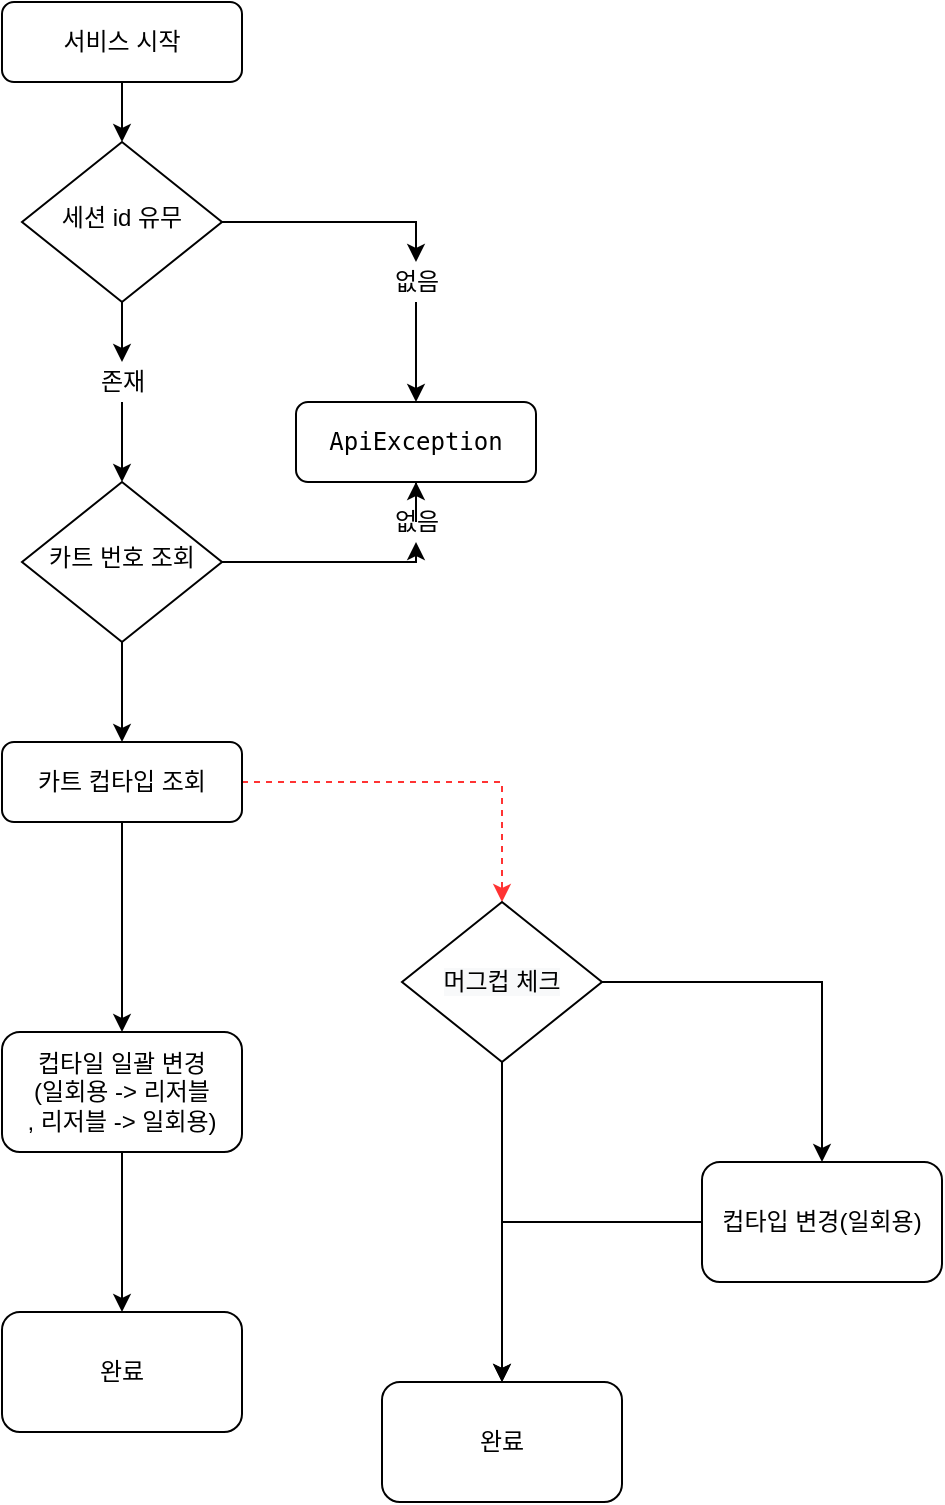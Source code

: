 <mxfile version="14.4.2" type="github">
  <diagram id="C5RBs43oDa-KdzZeNtuy" name="Page-1">
    <mxGraphModel dx="920" dy="514" grid="1" gridSize="10" guides="1" tooltips="1" connect="1" arrows="1" fold="1" page="1" pageScale="1" pageWidth="827" pageHeight="1169" math="0" shadow="0">
      <root>
        <mxCell id="WIyWlLk6GJQsqaUBKTNV-0" />
        <mxCell id="WIyWlLk6GJQsqaUBKTNV-1" parent="WIyWlLk6GJQsqaUBKTNV-0" />
        <mxCell id="5xYWBBhltAUCPFCoQw9m-28" style="edgeStyle=orthogonalEdgeStyle;rounded=0;orthogonalLoop=1;jettySize=auto;html=1;entryX=0.5;entryY=0;entryDx=0;entryDy=0;" edge="1" parent="WIyWlLk6GJQsqaUBKTNV-1" source="5xYWBBhltAUCPFCoQw9m-0" target="5xYWBBhltAUCPFCoQw9m-1">
          <mxGeometry relative="1" as="geometry" />
        </mxCell>
        <mxCell id="5xYWBBhltAUCPFCoQw9m-0" value="서비스 시작" style="rounded=1;whiteSpace=wrap;html=1;fontSize=12;glass=0;strokeWidth=1;shadow=0;" vertex="1" parent="WIyWlLk6GJQsqaUBKTNV-1">
          <mxGeometry x="179" y="80" width="120" height="40" as="geometry" />
        </mxCell>
        <mxCell id="5xYWBBhltAUCPFCoQw9m-4" style="edgeStyle=orthogonalEdgeStyle;rounded=0;orthogonalLoop=1;jettySize=auto;html=1;entryX=0.5;entryY=0;entryDx=0;entryDy=0;" edge="1" parent="WIyWlLk6GJQsqaUBKTNV-1" source="5xYWBBhltAUCPFCoQw9m-5" target="5xYWBBhltAUCPFCoQw9m-12">
          <mxGeometry relative="1" as="geometry">
            <mxPoint x="386" y="330" as="targetPoint" />
          </mxGeometry>
        </mxCell>
        <mxCell id="5xYWBBhltAUCPFCoQw9m-13" style="edgeStyle=orthogonalEdgeStyle;rounded=0;orthogonalLoop=1;jettySize=auto;html=1;entryX=0.5;entryY=0;entryDx=0;entryDy=0;" edge="1" parent="WIyWlLk6GJQsqaUBKTNV-1" source="5xYWBBhltAUCPFCoQw9m-14" target="5xYWBBhltAUCPFCoQw9m-2">
          <mxGeometry relative="1" as="geometry" />
        </mxCell>
        <mxCell id="5xYWBBhltAUCPFCoQw9m-1" value="세션 id 유무" style="rhombus;whiteSpace=wrap;html=1;shadow=0;fontFamily=Helvetica;fontSize=12;align=center;strokeWidth=1;spacing=6;spacingTop=-4;" vertex="1" parent="WIyWlLk6GJQsqaUBKTNV-1">
          <mxGeometry x="189" y="150" width="100" height="80" as="geometry" />
        </mxCell>
        <mxCell id="5xYWBBhltAUCPFCoQw9m-16" style="edgeStyle=orthogonalEdgeStyle;rounded=0;orthogonalLoop=1;jettySize=auto;html=1;entryX=0.5;entryY=1;entryDx=0;entryDy=0;" edge="1" parent="WIyWlLk6GJQsqaUBKTNV-1" source="5xYWBBhltAUCPFCoQw9m-17" target="5xYWBBhltAUCPFCoQw9m-12">
          <mxGeometry relative="1" as="geometry" />
        </mxCell>
        <mxCell id="5xYWBBhltAUCPFCoQw9m-19" value="" style="edgeStyle=orthogonalEdgeStyle;rounded=0;orthogonalLoop=1;jettySize=auto;html=1;" edge="1" parent="WIyWlLk6GJQsqaUBKTNV-1" source="5xYWBBhltAUCPFCoQw9m-2" target="5xYWBBhltAUCPFCoQw9m-11">
          <mxGeometry relative="1" as="geometry" />
        </mxCell>
        <mxCell id="5xYWBBhltAUCPFCoQw9m-2" value="카트 번호 조회" style="rhombus;whiteSpace=wrap;html=1;shadow=0;fontFamily=Helvetica;fontSize=12;align=center;strokeWidth=1;spacing=6;spacingTop=-4;" vertex="1" parent="WIyWlLk6GJQsqaUBKTNV-1">
          <mxGeometry x="189" y="320" width="100" height="80" as="geometry" />
        </mxCell>
        <mxCell id="5xYWBBhltAUCPFCoQw9m-5" value="없음" style="text;html=1;align=center;verticalAlign=middle;resizable=0;points=[];autosize=1;" vertex="1" parent="WIyWlLk6GJQsqaUBKTNV-1">
          <mxGeometry x="366" y="210" width="40" height="20" as="geometry" />
        </mxCell>
        <mxCell id="5xYWBBhltAUCPFCoQw9m-6" style="edgeStyle=orthogonalEdgeStyle;rounded=0;orthogonalLoop=1;jettySize=auto;html=1;entryX=0.5;entryY=0;entryDx=0;entryDy=0;" edge="1" parent="WIyWlLk6GJQsqaUBKTNV-1" source="5xYWBBhltAUCPFCoQw9m-1" target="5xYWBBhltAUCPFCoQw9m-5">
          <mxGeometry relative="1" as="geometry">
            <mxPoint x="289" y="190" as="sourcePoint" />
            <mxPoint x="386" y="330" as="targetPoint" />
          </mxGeometry>
        </mxCell>
        <mxCell id="5xYWBBhltAUCPFCoQw9m-21" value="" style="edgeStyle=orthogonalEdgeStyle;rounded=0;orthogonalLoop=1;jettySize=auto;html=1;entryX=0.5;entryY=0;entryDx=0;entryDy=0;dashed=1;fillColor=#ffe6cc;strokeColor=#FF3333;" edge="1" parent="WIyWlLk6GJQsqaUBKTNV-1" source="5xYWBBhltAUCPFCoQw9m-11" target="5xYWBBhltAUCPFCoQw9m-22">
          <mxGeometry relative="1" as="geometry">
            <mxPoint x="239" y="600" as="targetPoint" />
          </mxGeometry>
        </mxCell>
        <mxCell id="5xYWBBhltAUCPFCoQw9m-37" value="" style="edgeStyle=orthogonalEdgeStyle;rounded=0;orthogonalLoop=1;jettySize=auto;html=1;" edge="1" parent="WIyWlLk6GJQsqaUBKTNV-1" source="5xYWBBhltAUCPFCoQw9m-11" target="5xYWBBhltAUCPFCoQw9m-36">
          <mxGeometry relative="1" as="geometry" />
        </mxCell>
        <mxCell id="5xYWBBhltAUCPFCoQw9m-11" value="카트 컵타입 조회" style="rounded=1;whiteSpace=wrap;html=1;fontSize=12;glass=0;strokeWidth=1;shadow=0;" vertex="1" parent="WIyWlLk6GJQsqaUBKTNV-1">
          <mxGeometry x="179" y="450" width="120" height="40" as="geometry" />
        </mxCell>
        <mxCell id="5xYWBBhltAUCPFCoQw9m-12" value="&lt;code&gt;ApiException&lt;br&gt;&lt;/code&gt;" style="rounded=1;whiteSpace=wrap;html=1;fontSize=12;glass=0;strokeWidth=1;shadow=0;" vertex="1" parent="WIyWlLk6GJQsqaUBKTNV-1">
          <mxGeometry x="326" y="280" width="120" height="40" as="geometry" />
        </mxCell>
        <mxCell id="5xYWBBhltAUCPFCoQw9m-14" value="존재" style="text;html=1;align=center;verticalAlign=middle;resizable=0;points=[];autosize=1;" vertex="1" parent="WIyWlLk6GJQsqaUBKTNV-1">
          <mxGeometry x="219" y="260" width="40" height="20" as="geometry" />
        </mxCell>
        <mxCell id="5xYWBBhltAUCPFCoQw9m-15" style="edgeStyle=orthogonalEdgeStyle;rounded=0;orthogonalLoop=1;jettySize=auto;html=1;entryX=0.5;entryY=0;entryDx=0;entryDy=0;" edge="1" parent="WIyWlLk6GJQsqaUBKTNV-1" source="5xYWBBhltAUCPFCoQw9m-1" target="5xYWBBhltAUCPFCoQw9m-14">
          <mxGeometry relative="1" as="geometry">
            <mxPoint x="239" y="230" as="sourcePoint" />
            <mxPoint x="239" y="290" as="targetPoint" />
          </mxGeometry>
        </mxCell>
        <mxCell id="5xYWBBhltAUCPFCoQw9m-17" value="없음" style="text;html=1;align=center;verticalAlign=middle;resizable=0;points=[];autosize=1;" vertex="1" parent="WIyWlLk6GJQsqaUBKTNV-1">
          <mxGeometry x="366" y="330" width="40" height="20" as="geometry" />
        </mxCell>
        <mxCell id="5xYWBBhltAUCPFCoQw9m-18" style="edgeStyle=orthogonalEdgeStyle;rounded=0;orthogonalLoop=1;jettySize=auto;html=1;entryX=0.5;entryY=1;entryDx=0;entryDy=0;" edge="1" parent="WIyWlLk6GJQsqaUBKTNV-1" source="5xYWBBhltAUCPFCoQw9m-2" target="5xYWBBhltAUCPFCoQw9m-17">
          <mxGeometry relative="1" as="geometry">
            <mxPoint x="289" y="370" as="sourcePoint" />
            <mxPoint x="386" y="320" as="targetPoint" />
            <Array as="points">
              <mxPoint x="386" y="360" />
            </Array>
          </mxGeometry>
        </mxCell>
        <mxCell id="5xYWBBhltAUCPFCoQw9m-24" style="edgeStyle=orthogonalEdgeStyle;rounded=0;orthogonalLoop=1;jettySize=auto;html=1;entryX=0.5;entryY=0;entryDx=0;entryDy=0;" edge="1" parent="WIyWlLk6GJQsqaUBKTNV-1" source="5xYWBBhltAUCPFCoQw9m-22" target="5xYWBBhltAUCPFCoQw9m-23">
          <mxGeometry relative="1" as="geometry" />
        </mxCell>
        <mxCell id="5xYWBBhltAUCPFCoQw9m-27" style="edgeStyle=orthogonalEdgeStyle;rounded=0;orthogonalLoop=1;jettySize=auto;html=1;entryX=0.5;entryY=0;entryDx=0;entryDy=0;" edge="1" parent="WIyWlLk6GJQsqaUBKTNV-1" source="5xYWBBhltAUCPFCoQw9m-22" target="5xYWBBhltAUCPFCoQw9m-25">
          <mxGeometry relative="1" as="geometry" />
        </mxCell>
        <mxCell id="5xYWBBhltAUCPFCoQw9m-22" value="&#xa;&#xa;&lt;span style=&quot;color: rgb(0, 0, 0); font-family: helvetica; font-size: 12px; font-style: normal; font-weight: 400; letter-spacing: normal; text-align: center; text-indent: 0px; text-transform: none; word-spacing: 0px; background-color: rgb(248, 249, 250); display: inline; float: none;&quot;&gt;머그컵 체크&lt;/span&gt;&#xa;&#xa;" style="rhombus;whiteSpace=wrap;html=1;" vertex="1" parent="WIyWlLk6GJQsqaUBKTNV-1">
          <mxGeometry x="379" y="530" width="100" height="80" as="geometry" />
        </mxCell>
        <mxCell id="5xYWBBhltAUCPFCoQw9m-26" style="edgeStyle=orthogonalEdgeStyle;rounded=0;orthogonalLoop=1;jettySize=auto;html=1;entryX=0.5;entryY=0;entryDx=0;entryDy=0;" edge="1" parent="WIyWlLk6GJQsqaUBKTNV-1" source="5xYWBBhltAUCPFCoQw9m-23" target="5xYWBBhltAUCPFCoQw9m-25">
          <mxGeometry relative="1" as="geometry" />
        </mxCell>
        <mxCell id="5xYWBBhltAUCPFCoQw9m-23" value="컵타입 변경(일회용)" style="rounded=1;whiteSpace=wrap;html=1;" vertex="1" parent="WIyWlLk6GJQsqaUBKTNV-1">
          <mxGeometry x="529" y="660" width="120" height="60" as="geometry" />
        </mxCell>
        <mxCell id="5xYWBBhltAUCPFCoQw9m-25" value="완료" style="rounded=1;whiteSpace=wrap;html=1;" vertex="1" parent="WIyWlLk6GJQsqaUBKTNV-1">
          <mxGeometry x="369" y="770" width="120" height="60" as="geometry" />
        </mxCell>
        <mxCell id="5xYWBBhltAUCPFCoQw9m-39" value="" style="edgeStyle=orthogonalEdgeStyle;rounded=0;orthogonalLoop=1;jettySize=auto;html=1;strokeColor=#000000;" edge="1" parent="WIyWlLk6GJQsqaUBKTNV-1" source="5xYWBBhltAUCPFCoQw9m-36" target="5xYWBBhltAUCPFCoQw9m-38">
          <mxGeometry relative="1" as="geometry" />
        </mxCell>
        <mxCell id="5xYWBBhltAUCPFCoQw9m-36" value="컵타일 일괄 변경&lt;br&gt;(일회용 -&amp;gt; 리저블&lt;br&gt;, 리저블 -&amp;gt; 일회용)" style="whiteSpace=wrap;html=1;rounded=1;shadow=0;strokeWidth=1;glass=0;" vertex="1" parent="WIyWlLk6GJQsqaUBKTNV-1">
          <mxGeometry x="179" y="595" width="120" height="60" as="geometry" />
        </mxCell>
        <mxCell id="5xYWBBhltAUCPFCoQw9m-38" value="완료" style="whiteSpace=wrap;html=1;rounded=1;shadow=0;strokeWidth=1;glass=0;" vertex="1" parent="WIyWlLk6GJQsqaUBKTNV-1">
          <mxGeometry x="179" y="735" width="120" height="60" as="geometry" />
        </mxCell>
      </root>
    </mxGraphModel>
  </diagram>
</mxfile>
